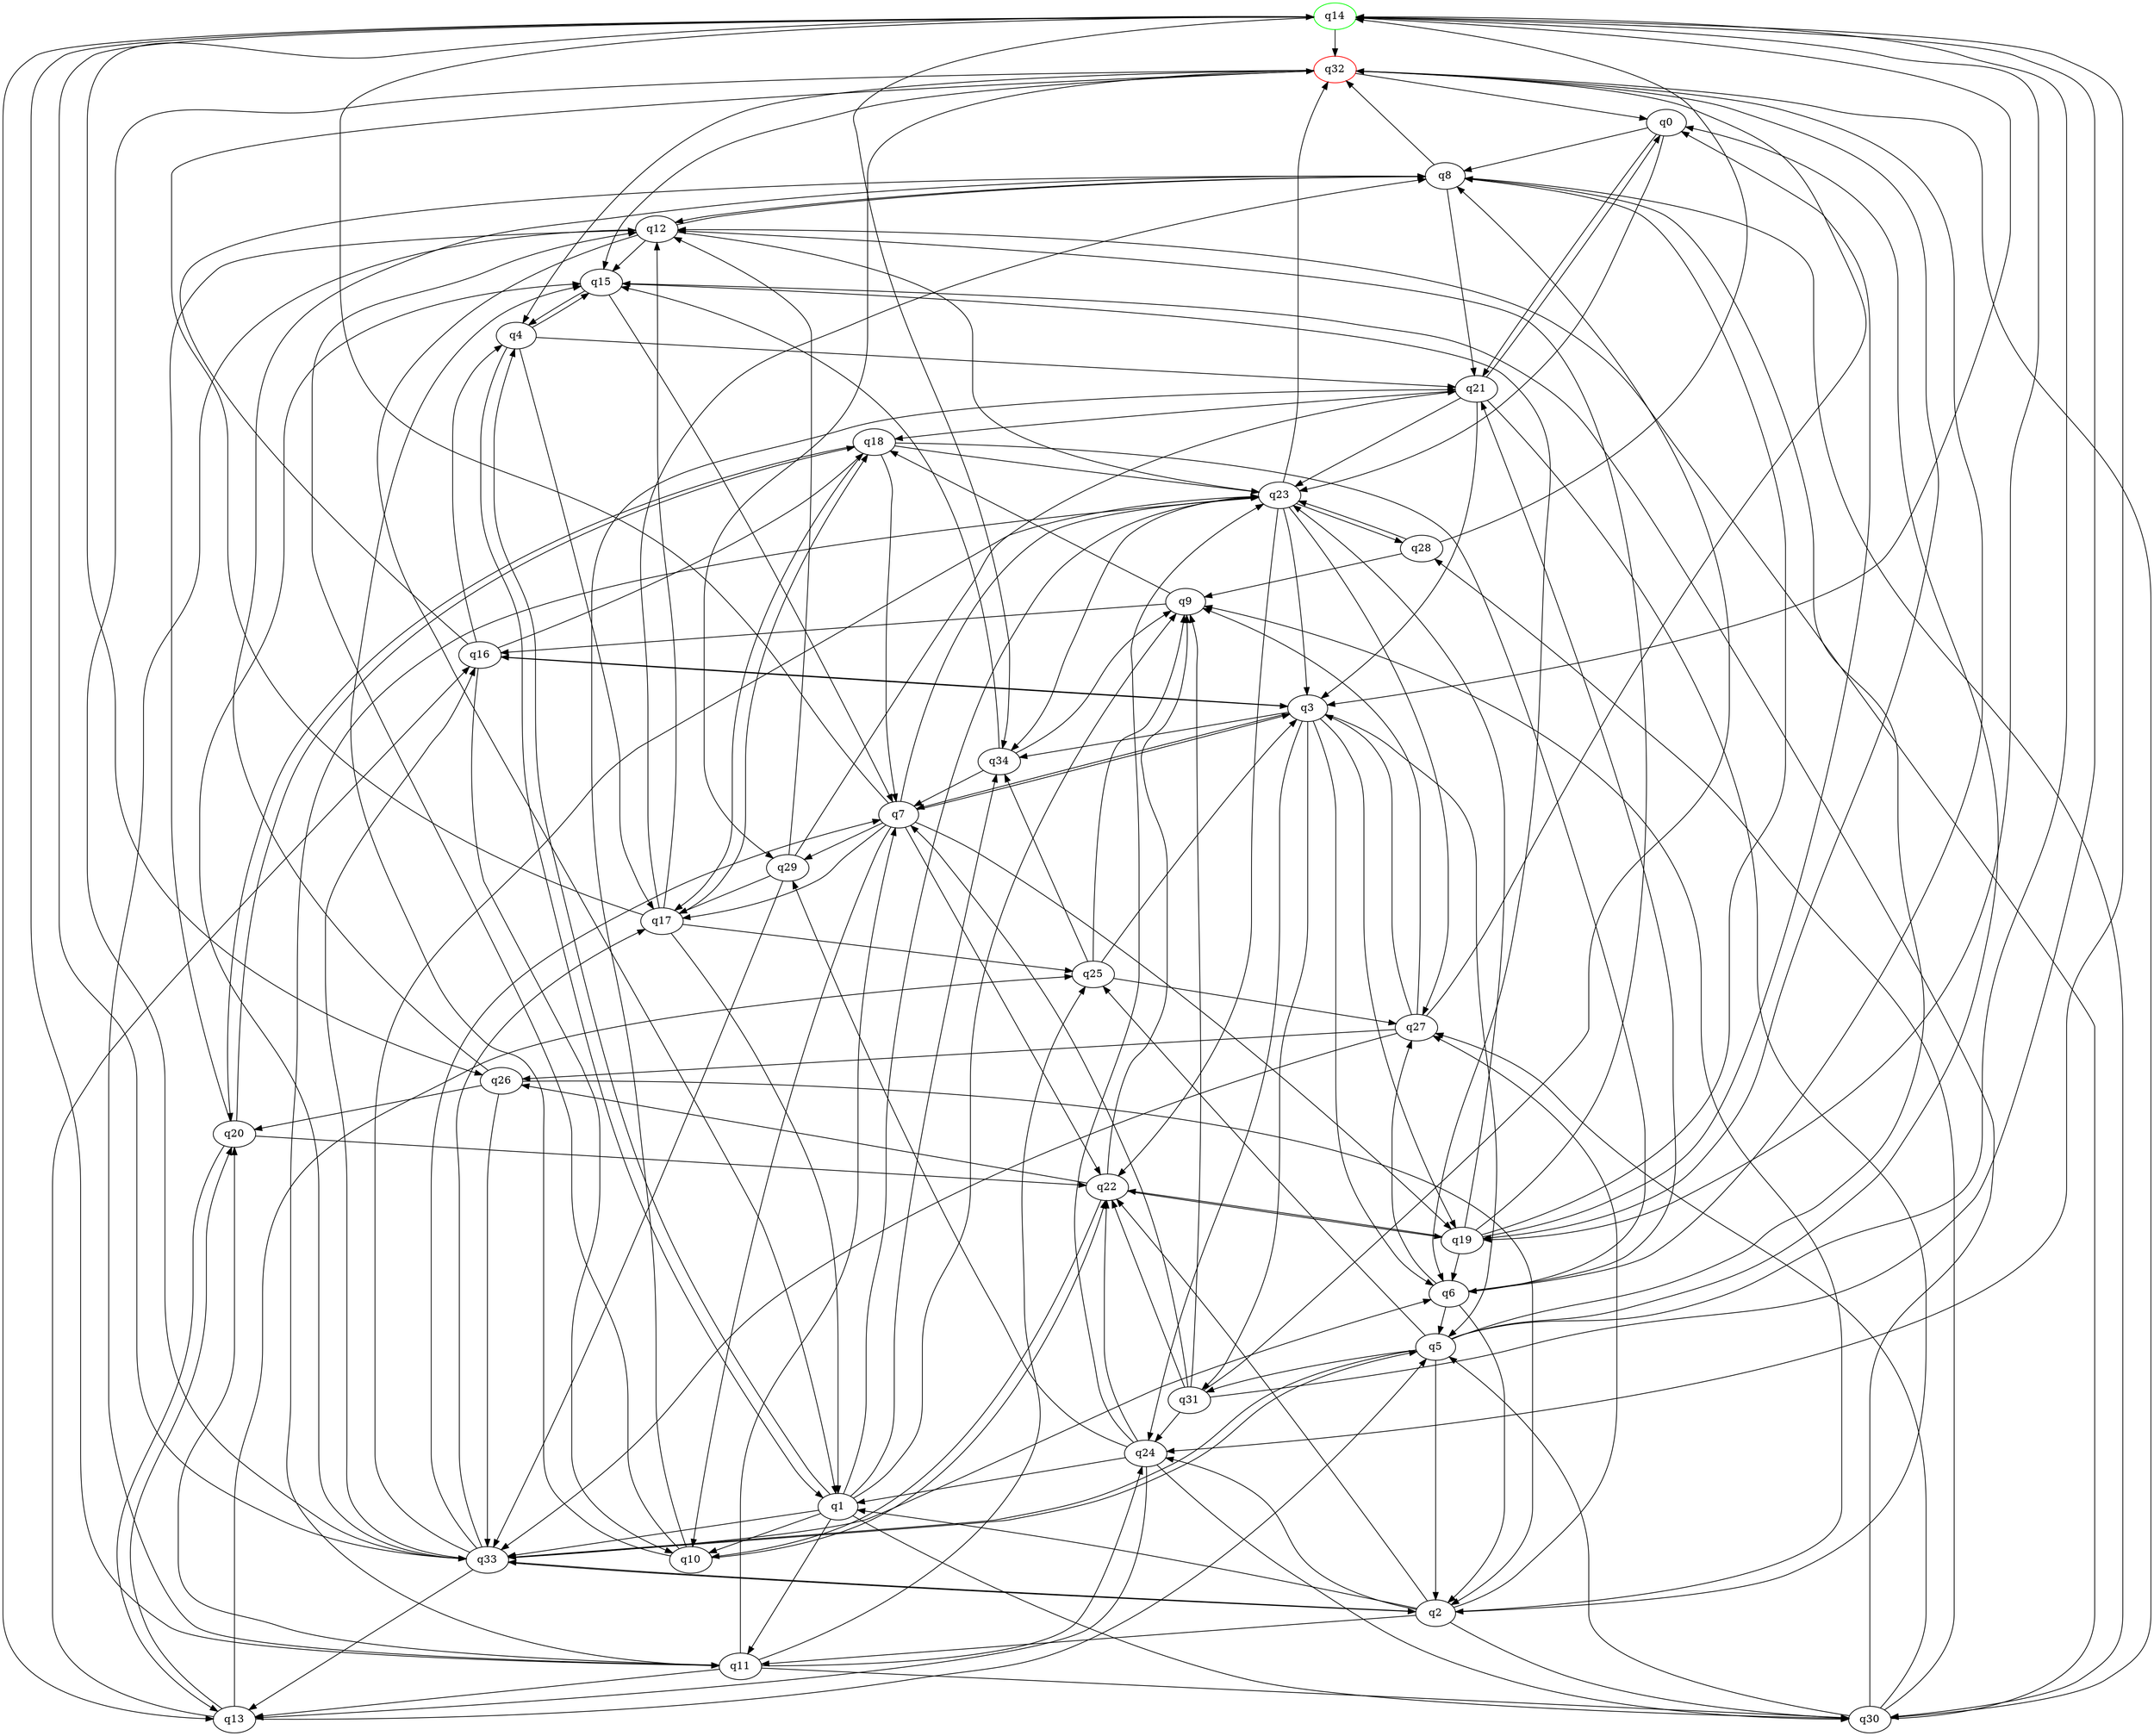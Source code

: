 digraph A{
q14 [initial=1,color=green];
q32 [final=1,color=red];
q0 -> q8;
q0 -> q21;
q0 -> q23;
q1 -> q4;
q1 -> q9;
q1 -> q10;
q1 -> q11;
q1 -> q23;
q1 -> q30;
q1 -> q33;
q1 -> q34;
q2 -> q1;
q2 -> q9;
q2 -> q11;
q2 -> q22;
q2 -> q24;
q2 -> q27;
q2 -> q30;
q2 -> q33;
q3 -> q5;
q3 -> q6;
q3 -> q7;
q3 -> q16;
q3 -> q19;
q3 -> q24;
q3 -> q31;
q3 -> q34;
q4 -> q1;
q4 -> q15;
q4 -> q17;
q4 -> q21;
q5 -> q0;
q5 -> q2;
q5 -> q8;
q5 -> q14;
q5 -> q25;
q5 -> q31;
q5 -> q33;
q6 -> q2;
q6 -> q5;
q6 -> q21;
q6 -> q27;
q6 -> q32;
q7 -> q3;
q7 -> q10;
q7 -> q14;
q7 -> q17;
q7 -> q19;
q7 -> q22;
q7 -> q23;
q7 -> q29;
q8 -> q12;
q8 -> q21;
q8 -> q30;
q8 -> q32;
q9 -> q16;
q9 -> q18;
q10 -> q12;
q10 -> q15;
q10 -> q21;
q10 -> q22;
q11 -> q7;
q11 -> q13;
q11 -> q14;
q11 -> q20;
q11 -> q24;
q11 -> q25;
q11 -> q30;
q12 -> q1;
q12 -> q8;
q12 -> q11;
q12 -> q15;
q12 -> q23;
q13 -> q5;
q13 -> q16;
q13 -> q20;
q13 -> q25;
q14 -> q3;
q14 -> q13;
q14 -> q19;
q14 -> q24;
q14 -> q26;
q14 -> q32;
q14 -> q33;
q14 -> q34;
q15 -> q4;
q15 -> q6;
q15 -> q7;
q16 -> q3;
q16 -> q4;
q16 -> q8;
q16 -> q10;
q16 -> q18;
q17 -> q1;
q17 -> q8;
q17 -> q12;
q17 -> q18;
q17 -> q25;
q17 -> q32;
q18 -> q6;
q18 -> q7;
q18 -> q17;
q18 -> q20;
q18 -> q23;
q19 -> q0;
q19 -> q6;
q19 -> q8;
q19 -> q12;
q19 -> q22;
q19 -> q23;
q20 -> q12;
q20 -> q13;
q20 -> q18;
q20 -> q22;
q21 -> q0;
q21 -> q2;
q21 -> q3;
q21 -> q18;
q21 -> q23;
q22 -> q9;
q22 -> q10;
q22 -> q19;
q22 -> q26;
q23 -> q3;
q23 -> q11;
q23 -> q22;
q23 -> q27;
q23 -> q28;
q23 -> q32;
q23 -> q34;
q24 -> q1;
q24 -> q13;
q24 -> q22;
q24 -> q23;
q24 -> q29;
q24 -> q30;
q25 -> q3;
q25 -> q9;
q25 -> q27;
q25 -> q34;
q26 -> q2;
q26 -> q8;
q26 -> q20;
q26 -> q33;
q27 -> q3;
q27 -> q9;
q27 -> q26;
q27 -> q32;
q27 -> q33;
q28 -> q9;
q28 -> q14;
q28 -> q23;
q29 -> q12;
q29 -> q17;
q29 -> q21;
q29 -> q33;
q30 -> q5;
q30 -> q12;
q30 -> q15;
q30 -> q27;
q30 -> q28;
q31 -> q7;
q31 -> q8;
q31 -> q9;
q31 -> q14;
q31 -> q22;
q31 -> q24;
q32 -> q0;
q32 -> q4;
q32 -> q15;
q32 -> q19;
q32 -> q29;
q32 -> q30;
q32 -> q33;
q33 -> q2;
q33 -> q5;
q33 -> q6;
q33 -> q7;
q33 -> q13;
q33 -> q15;
q33 -> q16;
q33 -> q17;
q33 -> q23;
q34 -> q7;
q34 -> q9;
q34 -> q15;
}